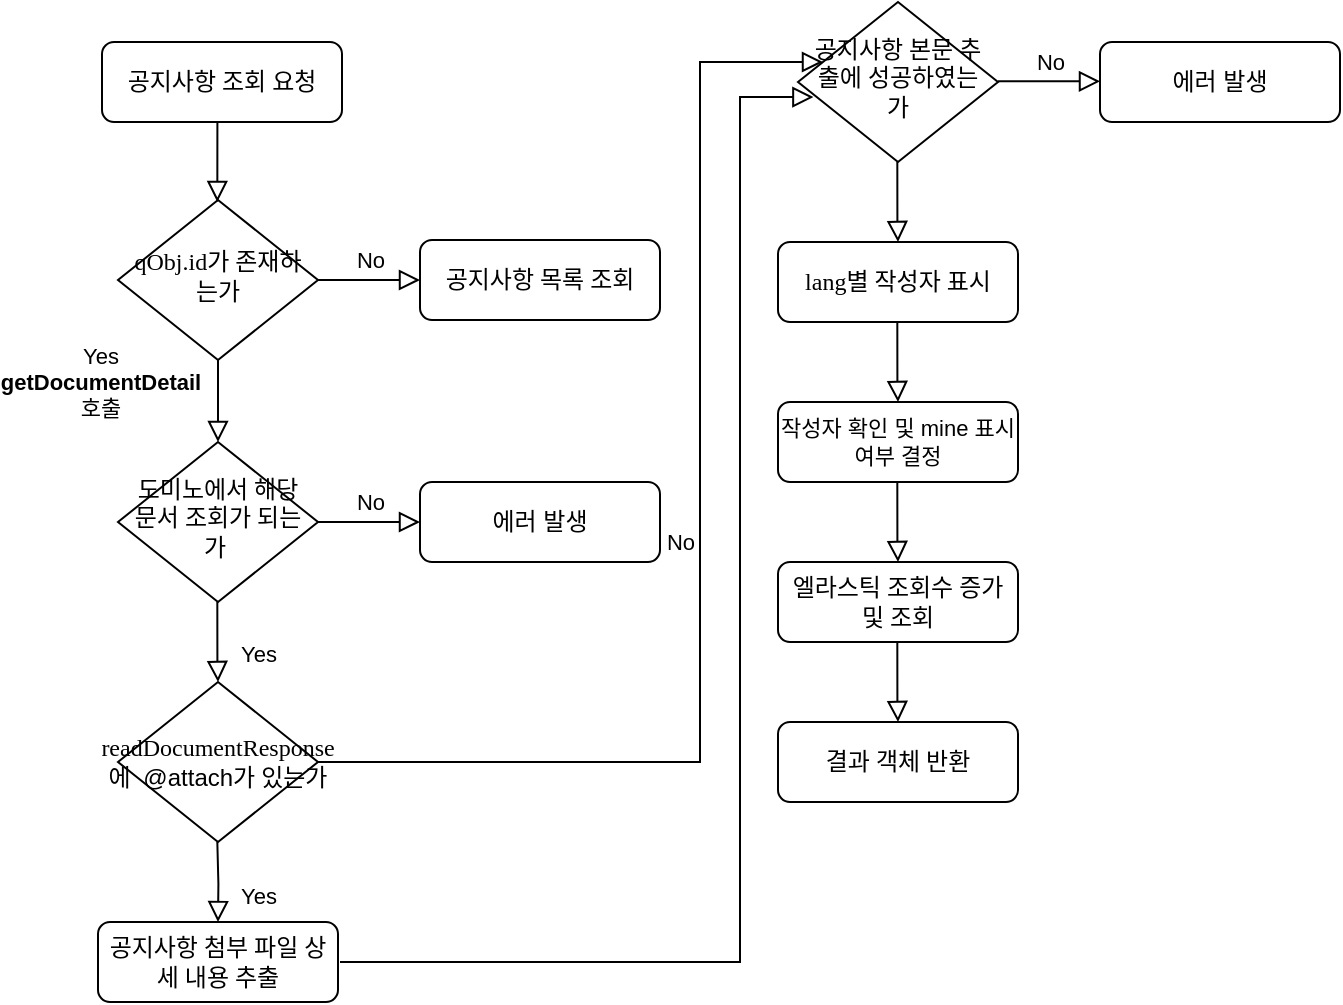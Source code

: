 <mxfile version="24.2.8" type="github" pages="2">
  <diagram id="C5RBs43oDa-KdzZeNtuy" name="Page-1">
    <mxGraphModel grid="1" page="1" gridSize="10" guides="1" tooltips="1" connect="1" arrows="1" fold="1" pageScale="1" pageWidth="827" pageHeight="1169" math="0" shadow="0">
      <root>
        <mxCell id="WIyWlLk6GJQsqaUBKTNV-0" />
        <mxCell id="WIyWlLk6GJQsqaUBKTNV-1" parent="WIyWlLk6GJQsqaUBKTNV-0" />
        <mxCell id="WIyWlLk6GJQsqaUBKTNV-3" value="&lt;p style=&quot;margin-top: 0pt; margin-bottom: 0pt; margin-left: 0in; direction: ltr; unicode-bidi: embed;&quot;&gt;&lt;span style=&quot;font-family: &amp;quot;맑은 고딕&amp;quot;;&quot;&gt;&lt;font style=&quot;font-size: 12px;&quot;&gt;공지사항 조회 요청&lt;/font&gt;&lt;/span&gt;&lt;/p&gt;" style="rounded=1;whiteSpace=wrap;html=1;fontSize=11;glass=0;strokeWidth=1;shadow=0;" parent="WIyWlLk6GJQsqaUBKTNV-1" vertex="1">
          <mxGeometry x="161" y="80" width="120" height="40" as="geometry" />
        </mxCell>
        <mxCell id="WIyWlLk6GJQsqaUBKTNV-4" value="Yes&lt;div&gt;&lt;b&gt;getDocumentDetail&lt;/b&gt;&lt;/div&gt;&lt;div&gt;호출&lt;/div&gt;" style="rounded=0;html=1;jettySize=auto;orthogonalLoop=1;fontSize=11;endArrow=block;endFill=0;endSize=8;strokeWidth=1;shadow=0;labelBackgroundColor=none;edgeStyle=orthogonalEdgeStyle;entryX=0.5;entryY=0;entryDx=0;entryDy=0;exitX=0.5;exitY=1;exitDx=0;exitDy=0;" parent="WIyWlLk6GJQsqaUBKTNV-1" source="WIyWlLk6GJQsqaUBKTNV-6" target="WIyWlLk6GJQsqaUBKTNV-10" edge="1">
          <mxGeometry x="-0.463" y="-59" relative="1" as="geometry">
            <mxPoint as="offset" />
            <mxPoint x="218" y="240.0" as="sourcePoint" />
            <mxPoint x="219.034" y="290.028" as="targetPoint" />
          </mxGeometry>
        </mxCell>
        <mxCell id="WIyWlLk6GJQsqaUBKTNV-5" value="No" style="edgeStyle=orthogonalEdgeStyle;rounded=0;html=1;jettySize=auto;orthogonalLoop=1;fontSize=11;endArrow=block;endFill=0;endSize=8;strokeWidth=1;shadow=0;labelBackgroundColor=none;" parent="WIyWlLk6GJQsqaUBKTNV-1" source="WIyWlLk6GJQsqaUBKTNV-6" target="WIyWlLk6GJQsqaUBKTNV-7" edge="1">
          <mxGeometry y="10" relative="1" as="geometry">
            <mxPoint as="offset" />
          </mxGeometry>
        </mxCell>
        <mxCell id="WIyWlLk6GJQsqaUBKTNV-6" value="&lt;p style=&quot;margin-top: 0pt; margin-bottom: 0pt; margin-left: 0in; direction: ltr; unicode-bidi: embed;&quot;&gt;&lt;span style=&quot;font-family: &amp;quot;맑은 고딕&amp;quot;;&quot;&gt;qObj.id&lt;/span&gt;&lt;span style=&quot;font-family: &amp;quot;맑은 고딕&amp;quot;;&quot;&gt;가 존재하는가&lt;/span&gt;&lt;/p&gt;" style="rhombus;whiteSpace=wrap;html=1;shadow=0;fontFamily=Helvetica;fontSize=12;align=center;strokeWidth=1;spacing=6;spacingTop=-4;" parent="WIyWlLk6GJQsqaUBKTNV-1" vertex="1">
          <mxGeometry x="169" y="159" width="100" height="80" as="geometry" />
        </mxCell>
        <mxCell id="WIyWlLk6GJQsqaUBKTNV-7" value="&lt;p style=&quot;margin-top: 0pt; margin-bottom: 0pt; margin-left: 0in; direction: ltr; unicode-bidi: embed;&quot;&gt;&lt;span style=&quot;font-family: &amp;quot;맑은 고딕&amp;quot;;&quot;&gt;&lt;font style=&quot;font-size: 12px;&quot;&gt;공지사항 목록 조회&lt;/font&gt;&lt;/span&gt;&lt;/p&gt;" style="rounded=1;whiteSpace=wrap;html=1;fontSize=12;glass=0;strokeWidth=1;shadow=0;" parent="WIyWlLk6GJQsqaUBKTNV-1" vertex="1">
          <mxGeometry x="320" y="179" width="120" height="40" as="geometry" />
        </mxCell>
        <mxCell id="WIyWlLk6GJQsqaUBKTNV-8" value="Yes" style="rounded=0;html=1;jettySize=auto;orthogonalLoop=1;fontSize=11;endArrow=block;endFill=0;endSize=8;strokeWidth=1;shadow=0;labelBackgroundColor=none;edgeStyle=orthogonalEdgeStyle;entryX=0.5;entryY=0;entryDx=0;entryDy=0;" parent="WIyWlLk6GJQsqaUBKTNV-1" target="US4XQxfpLDW0VNZ6Fe32-0" edge="1">
          <mxGeometry x="0.333" y="20" relative="1" as="geometry">
            <mxPoint as="offset" />
            <mxPoint x="218.66" y="360" as="sourcePoint" />
            <mxPoint x="218" y="400.0" as="targetPoint" />
            <Array as="points">
              <mxPoint x="219" y="390" />
              <mxPoint x="219" y="390" />
            </Array>
          </mxGeometry>
        </mxCell>
        <mxCell id="WIyWlLk6GJQsqaUBKTNV-9" value="No" style="edgeStyle=orthogonalEdgeStyle;rounded=0;html=1;jettySize=auto;orthogonalLoop=1;fontSize=11;endArrow=block;endFill=0;endSize=8;strokeWidth=1;shadow=0;labelBackgroundColor=none;" parent="WIyWlLk6GJQsqaUBKTNV-1" source="WIyWlLk6GJQsqaUBKTNV-10" target="WIyWlLk6GJQsqaUBKTNV-12" edge="1">
          <mxGeometry y="10" relative="1" as="geometry">
            <mxPoint as="offset" />
          </mxGeometry>
        </mxCell>
        <mxCell id="WIyWlLk6GJQsqaUBKTNV-10" value="&lt;p style=&quot;margin-top: 0pt; margin-bottom: 0pt; margin-left: 0in; direction: ltr; unicode-bidi: embed;&quot;&gt;&lt;span style=&quot;font-family: &amp;quot;맑은 고딕&amp;quot;;&quot;&gt;도미노에서 해당 문서&lt;/span&gt;&lt;span style=&quot;font-family: &amp;quot;맑은 고딕&amp;quot;;&quot;&gt;&amp;nbsp;조회가 되는가&amp;nbsp;&lt;/span&gt;&lt;/p&gt;" style="rhombus;whiteSpace=wrap;html=1;shadow=0;fontFamily=Helvetica;fontSize=12;align=center;strokeWidth=1;spacing=6;spacingTop=-4;" parent="WIyWlLk6GJQsqaUBKTNV-1" vertex="1">
          <mxGeometry x="169" y="280" width="100" height="80" as="geometry" />
        </mxCell>
        <mxCell id="WIyWlLk6GJQsqaUBKTNV-12" value="에러 발생" style="rounded=1;whiteSpace=wrap;html=1;fontSize=12;glass=0;strokeWidth=1;shadow=0;" parent="WIyWlLk6GJQsqaUBKTNV-1" vertex="1">
          <mxGeometry x="320" y="300" width="120" height="40" as="geometry" />
        </mxCell>
        <mxCell id="US4XQxfpLDW0VNZ6Fe32-0" value="&lt;p style=&quot;margin-top: 0pt; margin-bottom: 0pt; margin-left: 0in; direction: ltr; unicode-bidi: embed;&quot;&gt;&lt;span style=&quot;font-family: &amp;quot;맑은 고딕&amp;quot;;&quot;&gt;&lt;font style=&quot;font-size: 12px;&quot;&gt;readDocumentResponse&lt;/font&gt;&lt;/span&gt;&lt;/p&gt;&lt;p style=&quot;margin-top: 0pt; margin-bottom: 0pt; margin-left: 0in; direction: ltr; unicode-bidi: embed;&quot;&gt;&lt;span style=&quot;font-family: &amp;quot;맑은 고딕&amp;quot;;&quot;&gt;&lt;font style=&quot;font-size: 12px;&quot;&gt;에&amp;nbsp;&lt;/font&gt;&lt;/span&gt; @attach가&lt;span style=&quot;font-family: &amp;quot;맑은 고딕&amp;quot;;&quot;&gt;&lt;font style=&quot;font-size: 12px;&quot;&gt;&amp;nbsp;있는가&lt;/font&gt;&lt;/span&gt;&lt;/p&gt;" style="rhombus;whiteSpace=wrap;html=1;" vertex="1" parent="WIyWlLk6GJQsqaUBKTNV-1">
          <mxGeometry x="169" y="400" width="100" height="80" as="geometry" />
        </mxCell>
        <mxCell id="US4XQxfpLDW0VNZ6Fe32-2" value="Yes" style="rounded=0;html=1;jettySize=auto;orthogonalLoop=1;fontSize=11;endArrow=block;endFill=0;endSize=8;strokeWidth=1;shadow=0;labelBackgroundColor=none;edgeStyle=orthogonalEdgeStyle;" edge="1" parent="WIyWlLk6GJQsqaUBKTNV-1">
          <mxGeometry x="0.333" y="20" relative="1" as="geometry">
            <mxPoint as="offset" />
            <mxPoint x="218.66" y="480" as="sourcePoint" />
            <mxPoint x="219" y="520" as="targetPoint" />
          </mxGeometry>
        </mxCell>
        <mxCell id="US4XQxfpLDW0VNZ6Fe32-4" value="&lt;p style=&quot;margin-top: 0pt; margin-bottom: 0pt; margin-left: 0in; direction: ltr; unicode-bidi: embed;&quot;&gt;&lt;font face=&quot;맑은 고딕&quot;&gt;공지사항 첨부 파일 상세 내용 추출&lt;/font&gt;&lt;/p&gt;" style="rounded=1;whiteSpace=wrap;html=1;fontSize=12;glass=0;strokeWidth=1;shadow=0;" vertex="1" parent="WIyWlLk6GJQsqaUBKTNV-1">
          <mxGeometry x="159" y="520" width="120" height="40" as="geometry" />
        </mxCell>
        <mxCell id="US4XQxfpLDW0VNZ6Fe32-6" value="" style="rounded=0;html=1;jettySize=auto;orthogonalLoop=1;fontSize=11;endArrow=block;endFill=0;endSize=8;strokeWidth=1;shadow=0;labelBackgroundColor=none;edgeStyle=orthogonalEdgeStyle;" edge="1" parent="WIyWlLk6GJQsqaUBKTNV-1">
          <mxGeometry x="0.5" y="-50" relative="1" as="geometry">
            <mxPoint as="offset" />
            <mxPoint x="220" y="120" as="sourcePoint" />
            <mxPoint x="218.66" y="160" as="targetPoint" />
            <Array as="points">
              <mxPoint x="219" y="120" />
            </Array>
          </mxGeometry>
        </mxCell>
        <mxCell id="US4XQxfpLDW0VNZ6Fe32-7" value="No" style="edgeStyle=orthogonalEdgeStyle;rounded=0;html=1;jettySize=auto;orthogonalLoop=1;fontSize=11;endArrow=block;endFill=0;endSize=8;strokeWidth=1;shadow=0;labelBackgroundColor=none;" edge="1" target="US4XQxfpLDW0VNZ6Fe32-12" parent="WIyWlLk6GJQsqaUBKTNV-1">
          <mxGeometry y="10" relative="1" as="geometry">
            <mxPoint as="offset" />
            <mxPoint x="269" y="440" as="sourcePoint" />
            <mxPoint x="480" y="90.0" as="targetPoint" />
            <Array as="points">
              <mxPoint x="460" y="440" />
              <mxPoint x="460" y="90" />
            </Array>
          </mxGeometry>
        </mxCell>
        <mxCell id="US4XQxfpLDW0VNZ6Fe32-10" value="" style="edgeStyle=orthogonalEdgeStyle;rounded=0;html=1;jettySize=auto;orthogonalLoop=1;fontSize=11;endArrow=block;endFill=0;endSize=8;strokeWidth=1;shadow=0;labelBackgroundColor=none;entryX=0.077;entryY=0.594;entryDx=0;entryDy=0;entryPerimeter=0;" edge="1" parent="WIyWlLk6GJQsqaUBKTNV-1" target="US4XQxfpLDW0VNZ6Fe32-12">
          <mxGeometry y="10" relative="1" as="geometry">
            <mxPoint as="offset" />
            <mxPoint x="280" y="540" as="sourcePoint" />
            <mxPoint x="480" y="110" as="targetPoint" />
            <Array as="points">
              <mxPoint x="480" y="540" />
              <mxPoint x="480" y="108" />
            </Array>
          </mxGeometry>
        </mxCell>
        <mxCell id="US4XQxfpLDW0VNZ6Fe32-12" value="&lt;p style=&quot;margin-top: 0pt; margin-bottom: 0pt; margin-left: 0in; direction: ltr; unicode-bidi: embed;&quot;&gt;&lt;font face=&quot;맑은 고딕&quot;&gt;공지사항 본문 추출에 성공하였는가&lt;/font&gt;&lt;/p&gt;" style="rhombus;whiteSpace=wrap;html=1;shadow=0;fontFamily=Helvetica;fontSize=12;align=center;strokeWidth=1;spacing=6;spacingTop=-4;" vertex="1" parent="WIyWlLk6GJQsqaUBKTNV-1">
          <mxGeometry x="509" y="60" width="100" height="80" as="geometry" />
        </mxCell>
        <mxCell id="US4XQxfpLDW0VNZ6Fe32-14" value="" style="rounded=0;html=1;jettySize=auto;orthogonalLoop=1;fontSize=11;endArrow=block;endFill=0;endSize=8;strokeWidth=1;shadow=0;labelBackgroundColor=none;edgeStyle=orthogonalEdgeStyle;entryX=0.5;entryY=0;entryDx=0;entryDy=0;" edge="1" parent="WIyWlLk6GJQsqaUBKTNV-1">
          <mxGeometry x="0.333" y="20" relative="1" as="geometry">
            <mxPoint as="offset" />
            <mxPoint x="558.66" y="140" as="sourcePoint" />
            <mxPoint x="559" y="180" as="targetPoint" />
            <Array as="points">
              <mxPoint x="559" y="170" />
              <mxPoint x="559" y="170" />
            </Array>
          </mxGeometry>
        </mxCell>
        <mxCell id="US4XQxfpLDW0VNZ6Fe32-15" value="No" style="edgeStyle=orthogonalEdgeStyle;rounded=0;html=1;jettySize=auto;orthogonalLoop=1;fontSize=11;endArrow=block;endFill=0;endSize=8;strokeWidth=1;shadow=0;labelBackgroundColor=none;" edge="1" parent="WIyWlLk6GJQsqaUBKTNV-1">
          <mxGeometry y="10" relative="1" as="geometry">
            <mxPoint as="offset" />
            <mxPoint x="609" y="99.66" as="sourcePoint" />
            <mxPoint x="660" y="99.66" as="targetPoint" />
          </mxGeometry>
        </mxCell>
        <mxCell id="US4XQxfpLDW0VNZ6Fe32-16" value="에러 발생" style="rounded=1;whiteSpace=wrap;html=1;fontSize=12;glass=0;strokeWidth=1;shadow=0;" vertex="1" parent="WIyWlLk6GJQsqaUBKTNV-1">
          <mxGeometry x="660" y="80" width="120" height="40" as="geometry" />
        </mxCell>
        <mxCell id="US4XQxfpLDW0VNZ6Fe32-21" value="&lt;p style=&quot;margin-top: 0pt; margin-bottom: 0pt; margin-left: 0in; direction: ltr; unicode-bidi: embed;&quot;&gt;&lt;font face=&quot;맑은 고딕&quot;&gt;&lt;span style=&quot;font-size: 12px;&quot;&gt;lang별 작성자 표시&lt;/span&gt;&lt;/font&gt;&lt;/p&gt;" style="rounded=1;whiteSpace=wrap;html=1;fontSize=11;glass=0;strokeWidth=1;shadow=0;" vertex="1" parent="WIyWlLk6GJQsqaUBKTNV-1">
          <mxGeometry x="499" y="180" width="120" height="40" as="geometry" />
        </mxCell>
        <mxCell id="US4XQxfpLDW0VNZ6Fe32-22" value="" style="rounded=0;html=1;jettySize=auto;orthogonalLoop=1;fontSize=11;endArrow=block;endFill=0;endSize=8;strokeWidth=1;shadow=0;labelBackgroundColor=none;edgeStyle=orthogonalEdgeStyle;entryX=0.5;entryY=0;entryDx=0;entryDy=0;" edge="1" parent="WIyWlLk6GJQsqaUBKTNV-1">
          <mxGeometry x="0.333" y="20" relative="1" as="geometry">
            <mxPoint as="offset" />
            <mxPoint x="558.66" y="220" as="sourcePoint" />
            <mxPoint x="559" y="260" as="targetPoint" />
            <Array as="points">
              <mxPoint x="559" y="250" />
              <mxPoint x="559" y="250" />
            </Array>
          </mxGeometry>
        </mxCell>
        <mxCell id="US4XQxfpLDW0VNZ6Fe32-23" value="&lt;p style=&quot;margin-top: 0pt; margin-bottom: 0pt; margin-left: 0in; direction: ltr; unicode-bidi: embed;&quot;&gt;작성자 확인 및 mine 표시 여부 결정&lt;br&gt;&lt;/p&gt;" style="rounded=1;whiteSpace=wrap;html=1;fontSize=11;glass=0;strokeWidth=1;shadow=0;" vertex="1" parent="WIyWlLk6GJQsqaUBKTNV-1">
          <mxGeometry x="499" y="260" width="120" height="40" as="geometry" />
        </mxCell>
        <mxCell id="US4XQxfpLDW0VNZ6Fe32-24" value="&lt;p style=&quot;margin-top: 0pt; margin-bottom: 0pt; margin-left: 0in; direction: ltr; unicode-bidi: embed;&quot;&gt;&lt;font face=&quot;맑은 고딕&quot;&gt;&lt;span style=&quot;font-size: 12px;&quot;&gt;엘라스틱 조회수 증가 및 조회&lt;/span&gt;&lt;/font&gt;&lt;/p&gt;" style="rounded=1;whiteSpace=wrap;html=1;fontSize=11;glass=0;strokeWidth=1;shadow=0;" vertex="1" parent="WIyWlLk6GJQsqaUBKTNV-1">
          <mxGeometry x="499" y="340" width="120" height="40" as="geometry" />
        </mxCell>
        <mxCell id="US4XQxfpLDW0VNZ6Fe32-25" value="" style="rounded=0;html=1;jettySize=auto;orthogonalLoop=1;fontSize=11;endArrow=block;endFill=0;endSize=8;strokeWidth=1;shadow=0;labelBackgroundColor=none;edgeStyle=orthogonalEdgeStyle;entryX=0.5;entryY=0;entryDx=0;entryDy=0;" edge="1" parent="WIyWlLk6GJQsqaUBKTNV-1">
          <mxGeometry x="0.333" y="20" relative="1" as="geometry">
            <mxPoint as="offset" />
            <mxPoint x="558.66" y="300" as="sourcePoint" />
            <mxPoint x="559" y="340" as="targetPoint" />
            <Array as="points">
              <mxPoint x="559" y="330" />
              <mxPoint x="559" y="330" />
            </Array>
          </mxGeometry>
        </mxCell>
        <mxCell id="US4XQxfpLDW0VNZ6Fe32-26" value="&lt;p style=&quot;margin-top: 0pt; margin-bottom: 0pt; margin-left: 0in; direction: ltr; unicode-bidi: embed;&quot;&gt;&lt;font face=&quot;맑은 고딕&quot;&gt;&lt;span style=&quot;font-size: 12px;&quot;&gt;결과 객체 반환&lt;/span&gt;&lt;/font&gt;&lt;/p&gt;" style="rounded=1;whiteSpace=wrap;html=1;fontSize=11;glass=0;strokeWidth=1;shadow=0;" vertex="1" parent="WIyWlLk6GJQsqaUBKTNV-1">
          <mxGeometry x="499" y="420" width="120" height="40" as="geometry" />
        </mxCell>
        <mxCell id="US4XQxfpLDW0VNZ6Fe32-27" value="" style="rounded=0;html=1;jettySize=auto;orthogonalLoop=1;fontSize=11;endArrow=block;endFill=0;endSize=8;strokeWidth=1;shadow=0;labelBackgroundColor=none;edgeStyle=orthogonalEdgeStyle;entryX=0.5;entryY=0;entryDx=0;entryDy=0;" edge="1" parent="WIyWlLk6GJQsqaUBKTNV-1">
          <mxGeometry x="0.333" y="20" relative="1" as="geometry">
            <mxPoint as="offset" />
            <mxPoint x="558.66" y="380" as="sourcePoint" />
            <mxPoint x="559" y="420" as="targetPoint" />
            <Array as="points">
              <mxPoint x="559" y="410" />
              <mxPoint x="559" y="410" />
            </Array>
          </mxGeometry>
        </mxCell>
      </root>
    </mxGraphModel>
  </diagram>
  <diagram id="73C-HQN8ylM7pgX_eZo4" name="페이지-2">
    <mxGraphModel dx="2390" dy="1287" grid="1" gridSize="10" guides="1" tooltips="1" connect="1" arrows="1" fold="1" page="1" pageScale="1" pageWidth="827" pageHeight="1169" math="0" shadow="0">
      <root>
        <mxCell id="0" />
        <mxCell id="1" parent="0" />
        <mxCell id="K5QqktvU2oKoEeErvkTJ-1" style="edgeStyle=orthogonalEdgeStyle;rounded=0;orthogonalLoop=1;jettySize=auto;html=1;exitX=0.5;exitY=1;exitDx=0;exitDy=0;entryX=0.5;entryY=0;entryDx=0;entryDy=0;" edge="1" parent="1" source="K5QqktvU2oKoEeErvkTJ-2" target="K5QqktvU2oKoEeErvkTJ-10">
          <mxGeometry relative="1" as="geometry" />
        </mxCell>
        <mxCell id="K5QqktvU2oKoEeErvkTJ-2" value="&lt;font style=&quot;font-size: 11px;&quot;&gt;상세보기에서 조회 수 요청&lt;/font&gt;" style="rounded=1;whiteSpace=wrap;html=1;" vertex="1" parent="1">
          <mxGeometry x="241" y="40" width="120" height="40" as="geometry" />
        </mxCell>
        <mxCell id="K5QqktvU2oKoEeErvkTJ-3" style="edgeStyle=orthogonalEdgeStyle;rounded=0;orthogonalLoop=1;jettySize=auto;html=1;entryX=0.5;entryY=0;entryDx=0;entryDy=0;" edge="1" parent="1" source="K5QqktvU2oKoEeErvkTJ-5" target="K5QqktvU2oKoEeErvkTJ-8">
          <mxGeometry relative="1" as="geometry">
            <Array as="points">
              <mxPoint x="201" y="380" />
            </Array>
          </mxGeometry>
        </mxCell>
        <mxCell id="K5QqktvU2oKoEeErvkTJ-4" style="edgeStyle=orthogonalEdgeStyle;rounded=0;orthogonalLoop=1;jettySize=auto;html=1;" edge="1" parent="1" source="K5QqktvU2oKoEeErvkTJ-5" target="K5QqktvU2oKoEeErvkTJ-15">
          <mxGeometry relative="1" as="geometry">
            <Array as="points">
              <mxPoint x="441" y="380" />
              <mxPoint x="441" y="60" />
            </Array>
          </mxGeometry>
        </mxCell>
        <mxCell id="K5QqktvU2oKoEeErvkTJ-5" value="&lt;font style=&quot;font-size: 11px;&quot;&gt;작성자일 경우&lt;/font&gt;" style="strokeWidth=2;html=1;shape=mxgraph.flowchart.decision;whiteSpace=wrap;" vertex="1" parent="1">
          <mxGeometry x="241" y="360" width="120" height="40" as="geometry" />
        </mxCell>
        <mxCell id="K5QqktvU2oKoEeErvkTJ-6" value="YES" style="text;html=1;align=center;verticalAlign=middle;resizable=0;points=[];autosize=1;strokeColor=none;fillColor=none;" vertex="1" parent="1">
          <mxGeometry x="151" y="380" width="50" height="30" as="geometry" />
        </mxCell>
        <mxCell id="K5QqktvU2oKoEeErvkTJ-7" value="NO" style="text;html=1;align=center;verticalAlign=middle;resizable=0;points=[];autosize=1;strokeColor=none;fillColor=none;" vertex="1" parent="1">
          <mxGeometry x="400" y="350" width="40" height="30" as="geometry" />
        </mxCell>
        <mxCell id="K5QqktvU2oKoEeErvkTJ-8" value="&lt;font style=&quot;font-size: 11px;&quot;&gt;종료&lt;/font&gt;" style="rounded=1;whiteSpace=wrap;html=1;" vertex="1" parent="1">
          <mxGeometry x="141" y="420" width="120" height="40" as="geometry" />
        </mxCell>
        <mxCell id="K5QqktvU2oKoEeErvkTJ-9" style="edgeStyle=orthogonalEdgeStyle;rounded=0;orthogonalLoop=1;jettySize=auto;html=1;entryX=0.5;entryY=0;entryDx=0;entryDy=0;" edge="1" parent="1" source="K5QqktvU2oKoEeErvkTJ-10" target="K5QqktvU2oKoEeErvkTJ-12">
          <mxGeometry relative="1" as="geometry" />
        </mxCell>
        <mxCell id="K5QqktvU2oKoEeErvkTJ-10" value="&lt;font style=&quot;font-size: 11px;&quot;&gt;&lt;span style=&quot;text-wrap: nowrap;&quot;&gt;getAggrQuery(dbPath, username, key_unid)&lt;/span&gt;&lt;br style=&quot;text-wrap: nowrap;&quot;&gt;&lt;span style=&quot;text-wrap: nowrap;&quot;&gt;로 options 생성&lt;/span&gt;&lt;/font&gt;" style="rounded=0;whiteSpace=wrap;html=1;" vertex="1" parent="1">
          <mxGeometry x="241" y="120" width="120" height="40" as="geometry" />
        </mxCell>
        <mxCell id="K5QqktvU2oKoEeErvkTJ-11" style="edgeStyle=orthogonalEdgeStyle;rounded=0;orthogonalLoop=1;jettySize=auto;html=1;entryX=0.5;entryY=0;entryDx=0;entryDy=0;" edge="1" parent="1" source="K5QqktvU2oKoEeErvkTJ-12" target="K5QqktvU2oKoEeErvkTJ-13">
          <mxGeometry relative="1" as="geometry" />
        </mxCell>
        <mxCell id="K5QqktvU2oKoEeErvkTJ-12" value="&lt;font style=&quot;font-size: 11px;&quot;&gt;생성된 options로 readDocReaderLog 호출&lt;/font&gt;" style="rounded=0;whiteSpace=wrap;html=1;" vertex="1" parent="1">
          <mxGeometry x="241" y="200" width="120" height="40" as="geometry" />
        </mxCell>
        <mxCell id="K5QqktvU2oKoEeErvkTJ-13" value="&lt;font style=&quot;font-size: 11px;&quot;&gt;결과 객체에 주입 후 반환&lt;/font&gt;" style="rounded=0;whiteSpace=wrap;html=1;" vertex="1" parent="1">
          <mxGeometry x="241" y="280" width="120" height="40" as="geometry" />
        </mxCell>
        <mxCell id="K5QqktvU2oKoEeErvkTJ-14" style="edgeStyle=orthogonalEdgeStyle;rounded=0;orthogonalLoop=1;jettySize=auto;html=1;entryX=0.5;entryY=0;entryDx=0;entryDy=0;entryPerimeter=0;" edge="1" parent="1" source="K5QqktvU2oKoEeErvkTJ-13" target="K5QqktvU2oKoEeErvkTJ-5">
          <mxGeometry relative="1" as="geometry" />
        </mxCell>
        <mxCell id="K5QqktvU2oKoEeErvkTJ-15" value="&lt;font style=&quot;font-size: 11px;&quot;&gt;qObj.orgdbuserdocumentdata&lt;/font&gt;" style="rounded=0;whiteSpace=wrap;html=1;" vertex="1" parent="1">
          <mxGeometry x="521" y="40" width="120" height="40" as="geometry" />
        </mxCell>
        <mxCell id="K5QqktvU2oKoEeErvkTJ-16" style="edgeStyle=orthogonalEdgeStyle;rounded=0;orthogonalLoop=1;jettySize=auto;html=1;" edge="1" parent="1" source="K5QqktvU2oKoEeErvkTJ-18" target="K5QqktvU2oKoEeErvkTJ-21">
          <mxGeometry relative="1" as="geometry" />
        </mxCell>
        <mxCell id="K5QqktvU2oKoEeErvkTJ-17" style="edgeStyle=orthogonalEdgeStyle;rounded=0;orthogonalLoop=1;jettySize=auto;html=1;entryX=0;entryY=0.5;entryDx=0;entryDy=0;" edge="1" parent="1" source="K5QqktvU2oKoEeErvkTJ-18" target="K5QqktvU2oKoEeErvkTJ-24">
          <mxGeometry relative="1" as="geometry">
            <Array as="points">
              <mxPoint x="481" y="140" />
              <mxPoint x="481" y="300" />
            </Array>
          </mxGeometry>
        </mxCell>
        <mxCell id="K5QqktvU2oKoEeErvkTJ-18" value="&lt;font style=&quot;font-size: 11px;&quot;&gt;qObj.orgdbuserdocumentdata의 각 키가 exceptionFieldList 배열에 존재하는가&lt;/font&gt;" style="strokeWidth=2;html=1;shape=mxgraph.flowchart.decision;whiteSpace=wrap;" vertex="1" parent="1">
          <mxGeometry x="521" y="120" width="120" height="40" as="geometry" />
        </mxCell>
        <mxCell id="K5QqktvU2oKoEeErvkTJ-19" style="edgeStyle=orthogonalEdgeStyle;rounded=0;orthogonalLoop=1;jettySize=auto;html=1;entryX=0.5;entryY=0;entryDx=0;entryDy=0;entryPerimeter=0;" edge="1" parent="1" source="K5QqktvU2oKoEeErvkTJ-15" target="K5QqktvU2oKoEeErvkTJ-18">
          <mxGeometry relative="1" as="geometry" />
        </mxCell>
        <mxCell id="K5QqktvU2oKoEeErvkTJ-20" style="edgeStyle=orthogonalEdgeStyle;rounded=0;orthogonalLoop=1;jettySize=auto;html=1;entryX=0.5;entryY=0;entryDx=0;entryDy=0;" edge="1" parent="1" source="K5QqktvU2oKoEeErvkTJ-21" target="K5QqktvU2oKoEeErvkTJ-24">
          <mxGeometry relative="1" as="geometry" />
        </mxCell>
        <mxCell id="K5QqktvU2oKoEeErvkTJ-21" value="&lt;font style=&quot;font-size: 11px;&quot;&gt;LangToObj를 통해 객체나 배열로 변환&lt;/font&gt;" style="rounded=0;whiteSpace=wrap;html=1;" vertex="1" parent="1">
          <mxGeometry x="521" y="200" width="120" height="40" as="geometry" />
        </mxCell>
        <mxCell id="K5QqktvU2oKoEeErvkTJ-22" value="True" style="text;html=1;align=center;verticalAlign=middle;resizable=0;points=[];autosize=1;strokeColor=none;fillColor=none;" vertex="1" parent="1">
          <mxGeometry x="576" y="168" width="50" height="30" as="geometry" />
        </mxCell>
        <mxCell id="K5QqktvU2oKoEeErvkTJ-23" style="edgeStyle=orthogonalEdgeStyle;rounded=0;orthogonalLoop=1;jettySize=auto;html=1;exitX=1;exitY=0.5;exitDx=0;exitDy=0;entryX=1;entryY=0.5;entryDx=0;entryDy=0;entryPerimeter=0;" edge="1" parent="1" source="K5QqktvU2oKoEeErvkTJ-21" target="K5QqktvU2oKoEeErvkTJ-18">
          <mxGeometry relative="1" as="geometry">
            <Array as="points">
              <mxPoint x="681" y="220" />
              <mxPoint x="681" y="140" />
            </Array>
          </mxGeometry>
        </mxCell>
        <mxCell id="K5QqktvU2oKoEeErvkTJ-24" value="&lt;font style=&quot;font-size: 11px;&quot;&gt;writeDocReaderLog를 호출하여 조회수 기록&lt;/font&gt;" style="rounded=0;whiteSpace=wrap;html=1;" vertex="1" parent="1">
          <mxGeometry x="521" y="280" width="120" height="40" as="geometry" />
        </mxCell>
        <mxCell id="K5QqktvU2oKoEeErvkTJ-25" value="false" style="text;html=1;align=center;verticalAlign=middle;resizable=0;points=[];autosize=1;strokeColor=none;fillColor=none;" vertex="1" parent="1">
          <mxGeometry x="476" y="246" width="50" height="30" as="geometry" />
        </mxCell>
        <mxCell id="K5QqktvU2oKoEeErvkTJ-26" value="&lt;span style=&quot;color: rgb(0, 0, 0); font-family: Helvetica; font-size: 11px; font-style: normal; font-variant-ligatures: normal; font-variant-caps: normal; font-weight: 400; letter-spacing: normal; orphans: 2; text-align: center; text-indent: 0px; text-transform: none; widows: 2; word-spacing: 0px; -webkit-text-stroke-width: 0px; white-space: normal; background-color: rgb(251, 251, 251); text-decoration-thickness: initial; text-decoration-style: initial; text-decoration-color: initial; display: inline !important; float: none;&quot;&gt;readDocReaderLog&lt;/span&gt;&lt;br&gt;호출" style="rounded=1;whiteSpace=wrap;html=1;" vertex="1" parent="1">
          <mxGeometry x="240" y="560" width="120" height="40" as="geometry" />
        </mxCell>
        <mxCell id="K5QqktvU2oKoEeErvkTJ-27" value="Promise 생성 시작" style="rounded=0;whiteSpace=wrap;html=1;" vertex="1" parent="1">
          <mxGeometry x="240" y="640" width="120" height="40" as="geometry" />
        </mxCell>
        <mxCell id="K5QqktvU2oKoEeErvkTJ-28" value="HTTP 요청&lt;br&gt;(request)" style="rounded=0;whiteSpace=wrap;html=1;" vertex="1" parent="1">
          <mxGeometry x="240" y="720" width="120" height="40" as="geometry" />
        </mxCell>
        <mxCell id="K5QqktvU2oKoEeErvkTJ-29" value="" style="endArrow=classic;html=1;rounded=0;entryX=0.5;entryY=0;entryDx=0;entryDy=0;" edge="1" parent="1" target="K5QqktvU2oKoEeErvkTJ-27">
          <mxGeometry width="50" height="50" relative="1" as="geometry">
            <mxPoint x="300" y="600" as="sourcePoint" />
            <mxPoint x="350" y="550" as="targetPoint" />
          </mxGeometry>
        </mxCell>
        <mxCell id="K5QqktvU2oKoEeErvkTJ-30" value="" style="endArrow=classic;html=1;rounded=0;entryX=0.5;entryY=0;entryDx=0;entryDy=0;" edge="1" parent="1">
          <mxGeometry width="50" height="50" relative="1" as="geometry">
            <mxPoint x="299.66" y="680" as="sourcePoint" />
            <mxPoint x="299.66" y="720" as="targetPoint" />
          </mxGeometry>
        </mxCell>
        <mxCell id="K5QqktvU2oKoEeErvkTJ-32" value="response.statusCode == 200" style="strokeWidth=2;html=1;shape=mxgraph.flowchart.decision;whiteSpace=wrap;" vertex="1" parent="1">
          <mxGeometry x="241" y="800" width="119" height="40" as="geometry" />
        </mxCell>
        <mxCell id="K5QqktvU2oKoEeErvkTJ-33" value="" style="endArrow=classic;html=1;rounded=0;entryX=0.5;entryY=0;entryDx=0;entryDy=0;" edge="1" parent="1">
          <mxGeometry width="50" height="50" relative="1" as="geometry">
            <mxPoint x="299.66" y="760" as="sourcePoint" />
            <mxPoint x="299.66" y="800" as="targetPoint" />
          </mxGeometry>
        </mxCell>
        <mxCell id="K5QqktvU2oKoEeErvkTJ-35" value="" style="endArrow=classic;html=1;rounded=0;entryX=0.5;entryY=0;entryDx=0;entryDy=0;" edge="1" parent="1">
          <mxGeometry width="50" height="50" relative="1" as="geometry">
            <mxPoint x="300.66" y="840" as="sourcePoint" />
            <mxPoint x="300.66" y="880" as="targetPoint" />
          </mxGeometry>
        </mxCell>
        <mxCell id="K5QqktvU2oKoEeErvkTJ-36" value="응답을 JSON으로 파싱파여 각 응답에 대한집계 aggregations에 할당" style="rounded=0;whiteSpace=wrap;html=1;" vertex="1" parent="1">
          <mxGeometry x="240" y="880" width="120" height="40" as="geometry" />
        </mxCell>
        <mxCell id="K5QqktvU2oKoEeErvkTJ-38" value="source의 flag에 따라 각 query 결과 매핑" style="strokeWidth=2;html=1;shape=mxgraph.flowchart.decision;whiteSpace=wrap;" vertex="1" parent="1">
          <mxGeometry x="240" y="960" width="120" height="40" as="geometry" />
        </mxCell>
        <mxCell id="K5QqktvU2oKoEeErvkTJ-39" value="" style="endArrow=classic;html=1;rounded=0;entryX=0.5;entryY=0;entryDx=0;entryDy=0;" edge="1" parent="1">
          <mxGeometry width="50" height="50" relative="1" as="geometry">
            <mxPoint x="300.66" y="920" as="sourcePoint" />
            <mxPoint x="300.66" y="960" as="targetPoint" />
          </mxGeometry>
        </mxCell>
        <mxCell id="K5QqktvU2oKoEeErvkTJ-40" value="key_unid 배열을 사용하여 여러 aggregations 계산 및 할당" style="rounded=0;whiteSpace=wrap;html=1;" vertex="1" parent="1">
          <mxGeometry x="440" y="560" width="120" height="40" as="geometry" />
        </mxCell>
        <mxCell id="K5QqktvU2oKoEeErvkTJ-41" value="" style="endArrow=classic;html=1;rounded=0;entryX=0;entryY=0.5;entryDx=0;entryDy=0;" edge="1" parent="1" target="K5QqktvU2oKoEeErvkTJ-40">
          <mxGeometry width="50" height="50" relative="1" as="geometry">
            <mxPoint x="361" y="980" as="sourcePoint" />
            <mxPoint x="411" y="930" as="targetPoint" />
            <Array as="points">
              <mxPoint x="400" y="980" />
              <mxPoint x="400" y="580" />
            </Array>
          </mxGeometry>
        </mxCell>
        <mxCell id="K5QqktvU2oKoEeErvkTJ-43" value="기본 결과 객체 반환" style="rounded=1;whiteSpace=wrap;html=1;" vertex="1" parent="1">
          <mxGeometry x="80" y="960" width="120" height="40" as="geometry" />
        </mxCell>
        <mxCell id="K5QqktvU2oKoEeErvkTJ-44" value="" style="endArrow=classic;html=1;rounded=0;entryX=0.5;entryY=0;entryDx=0;entryDy=0;" edge="1" parent="1" target="K5QqktvU2oKoEeErvkTJ-43">
          <mxGeometry width="50" height="50" relative="1" as="geometry">
            <mxPoint x="240" y="820" as="sourcePoint" />
            <mxPoint x="151" y="840" as="targetPoint" />
            <Array as="points">
              <mxPoint x="140" y="820" />
            </Array>
          </mxGeometry>
        </mxCell>
        <mxCell id="K5QqktvU2oKoEeErvkTJ-45" value="True" style="text;html=1;align=center;verticalAlign=middle;resizable=0;points=[];autosize=1;strokeColor=none;fillColor=none;" vertex="1" parent="1">
          <mxGeometry x="300" y="840" width="50" height="30" as="geometry" />
        </mxCell>
        <mxCell id="K5QqktvU2oKoEeErvkTJ-46" value="False" style="text;html=1;align=center;verticalAlign=middle;resizable=0;points=[];autosize=1;strokeColor=none;fillColor=none;" vertex="1" parent="1">
          <mxGeometry x="141" y="788" width="50" height="30" as="geometry" />
        </mxCell>
        <mxCell id="K5QqktvU2oKoEeErvkTJ-47" value="True" style="text;html=1;align=center;verticalAlign=middle;resizable=0;points=[];autosize=1;strokeColor=none;fillColor=none;" vertex="1" parent="1">
          <mxGeometry x="363" y="975" width="50" height="30" as="geometry" />
        </mxCell>
        <mxCell id="q_ZWt1Ljccdp8WJ-Bwx5-11" style="edgeStyle=orthogonalEdgeStyle;rounded=0;orthogonalLoop=1;jettySize=auto;html=1;entryX=0.5;entryY=0;entryDx=0;entryDy=0;" edge="1" parent="1" source="K5QqktvU2oKoEeErvkTJ-48" target="K5QqktvU2oKoEeErvkTJ-49">
          <mxGeometry relative="1" as="geometry" />
        </mxCell>
        <mxCell id="K5QqktvU2oKoEeErvkTJ-48" value="최종 결과 데이터 구성" style="rounded=0;whiteSpace=wrap;html=1;" vertex="1" parent="1">
          <mxGeometry x="440" y="640" width="120" height="40" as="geometry" />
        </mxCell>
        <mxCell id="K5QqktvU2oKoEeErvkTJ-49" value="구성된 데이터 resolve" style="rounded=1;whiteSpace=wrap;html=1;" vertex="1" parent="1">
          <mxGeometry x="440" y="720" width="120" height="40" as="geometry" />
        </mxCell>
        <mxCell id="K5QqktvU2oKoEeErvkTJ-50" value="" style="endArrow=classic;html=1;rounded=0;entryX=0.5;entryY=0;entryDx=0;entryDy=0;" edge="1" parent="1" target="K5QqktvU2oKoEeErvkTJ-48">
          <mxGeometry width="50" height="50" relative="1" as="geometry">
            <mxPoint x="500" y="600" as="sourcePoint" />
            <mxPoint x="550" y="550" as="targetPoint" />
          </mxGeometry>
        </mxCell>
        <mxCell id="q_ZWt1Ljccdp8WJ-Bwx5-1" value="writeDocReaderLog&lt;br&gt;호출" style="rounded=1;whiteSpace=wrap;html=1;" vertex="1" parent="1">
          <mxGeometry x="1040" y="560" width="120" height="40" as="geometry" />
        </mxCell>
        <mxCell id="q_ZWt1Ljccdp8WJ-Bwx5-3" value="Promise 생성 시작" style="rounded=0;whiteSpace=wrap;html=1;" vertex="1" parent="1">
          <mxGeometry x="1040" y="640" width="120" height="40" as="geometry" />
        </mxCell>
        <mxCell id="q_ZWt1Ljccdp8WJ-Bwx5-4" value="" style="endArrow=classic;html=1;rounded=0;entryX=0.5;entryY=0;entryDx=0;entryDy=0;" edge="1" parent="1" target="q_ZWt1Ljccdp8WJ-Bwx5-3">
          <mxGeometry width="50" height="50" relative="1" as="geometry">
            <mxPoint x="1100" y="600" as="sourcePoint" />
            <mxPoint x="1150" y="550" as="targetPoint" />
          </mxGeometry>
        </mxCell>
        <mxCell id="q_ZWt1Ljccdp8WJ-Bwx5-7" value="" style="endArrow=classic;html=1;rounded=0;entryX=0.5;entryY=0;entryDx=0;entryDy=0;" edge="1" parent="1">
          <mxGeometry width="50" height="50" relative="1" as="geometry">
            <mxPoint x="1099.66" y="680" as="sourcePoint" />
            <mxPoint x="1099.66" y="720" as="targetPoint" />
          </mxGeometry>
        </mxCell>
        <mxCell id="q_ZWt1Ljccdp8WJ-Bwx5-31" style="edgeStyle=orthogonalEdgeStyle;rounded=0;orthogonalLoop=1;jettySize=auto;html=1;entryX=0.5;entryY=0;entryDx=0;entryDy=0;" edge="1" parent="1" source="q_ZWt1Ljccdp8WJ-Bwx5-8" target="q_ZWt1Ljccdp8WJ-Bwx5-30">
          <mxGeometry relative="1" as="geometry" />
        </mxCell>
        <mxCell id="q_ZWt1Ljccdp8WJ-Bwx5-8" value="key_unid" style="strokeWidth=2;html=1;shape=mxgraph.flowchart.decision;whiteSpace=wrap;" vertex="1" parent="1">
          <mxGeometry x="1040" y="720" width="120" height="40" as="geometry" />
        </mxCell>
        <mxCell id="q_ZWt1Ljccdp8WJ-Bwx5-14" style="edgeStyle=orthogonalEdgeStyle;rounded=0;orthogonalLoop=1;jettySize=auto;html=1;" edge="1" parent="1" source="q_ZWt1Ljccdp8WJ-Bwx5-9" target="q_ZWt1Ljccdp8WJ-Bwx5-10">
          <mxGeometry relative="1" as="geometry" />
        </mxCell>
        <mxCell id="q_ZWt1Ljccdp8WJ-Bwx5-32" style="edgeStyle=orthogonalEdgeStyle;rounded=0;orthogonalLoop=1;jettySize=auto;html=1;entryX=0.5;entryY=1;entryDx=0;entryDy=0;" edge="1" parent="1" source="q_ZWt1Ljccdp8WJ-Bwx5-9" target="q_ZWt1Ljccdp8WJ-Bwx5-30">
          <mxGeometry relative="1" as="geometry" />
        </mxCell>
        <mxCell id="q_ZWt1Ljccdp8WJ-Bwx5-9" value="dbPath" style="strokeWidth=2;html=1;shape=mxgraph.flowchart.decision;whiteSpace=wrap;" vertex="1" parent="1">
          <mxGeometry x="1040" y="800" width="120" height="40" as="geometry" />
        </mxCell>
        <mxCell id="q_ZWt1Ljccdp8WJ-Bwx5-17" style="edgeStyle=orthogonalEdgeStyle;rounded=0;orthogonalLoop=1;jettySize=auto;html=1;entryX=0.5;entryY=0;entryDx=0;entryDy=0;" edge="1" parent="1" source="q_ZWt1Ljccdp8WJ-Bwx5-10" target="q_ZWt1Ljccdp8WJ-Bwx5-16">
          <mxGeometry relative="1" as="geometry" />
        </mxCell>
        <mxCell id="q_ZWt1Ljccdp8WJ-Bwx5-10" value="userName 설정" style="rounded=0;whiteSpace=wrap;html=1;" vertex="1" parent="1">
          <mxGeometry x="1040" y="880" width="120" height="40" as="geometry" />
        </mxCell>
        <mxCell id="q_ZWt1Ljccdp8WJ-Bwx5-12" style="edgeStyle=orthogonalEdgeStyle;rounded=0;orthogonalLoop=1;jettySize=auto;html=1;entryX=0.5;entryY=0;entryDx=0;entryDy=0;entryPerimeter=0;" edge="1" parent="1" source="q_ZWt1Ljccdp8WJ-Bwx5-8" target="q_ZWt1Ljccdp8WJ-Bwx5-9">
          <mxGeometry relative="1" as="geometry" />
        </mxCell>
        <mxCell id="q_ZWt1Ljccdp8WJ-Bwx5-13" value="True" style="text;html=1;align=center;verticalAlign=middle;resizable=0;points=[];autosize=1;strokeColor=none;fillColor=none;" vertex="1" parent="1">
          <mxGeometry x="1095" y="768" width="50" height="30" as="geometry" />
        </mxCell>
        <mxCell id="q_ZWt1Ljccdp8WJ-Bwx5-15" value="True" style="text;html=1;align=center;verticalAlign=middle;resizable=0;points=[];autosize=1;strokeColor=none;fillColor=none;" vertex="1" parent="1">
          <mxGeometry x="1095" y="847" width="50" height="30" as="geometry" />
        </mxCell>
        <mxCell id="q_ZWt1Ljccdp8WJ-Bwx5-19" style="edgeStyle=orthogonalEdgeStyle;rounded=0;orthogonalLoop=1;jettySize=auto;html=1;entryX=0.5;entryY=0;entryDx=0;entryDy=0;" edge="1" parent="1" source="q_ZWt1Ljccdp8WJ-Bwx5-16" target="q_ZWt1Ljccdp8WJ-Bwx5-18">
          <mxGeometry relative="1" as="geometry" />
        </mxCell>
        <mxCell id="q_ZWt1Ljccdp8WJ-Bwx5-16" value="현재 날짜와 시간 설정" style="rounded=0;whiteSpace=wrap;html=1;" vertex="1" parent="1">
          <mxGeometry x="1040" y="960" width="120" height="40" as="geometry" />
        </mxCell>
        <mxCell id="q_ZWt1Ljccdp8WJ-Bwx5-22" style="edgeStyle=orthogonalEdgeStyle;rounded=0;orthogonalLoop=1;jettySize=auto;html=1;entryX=0;entryY=0.5;entryDx=0;entryDy=0;" edge="1" parent="1" source="q_ZWt1Ljccdp8WJ-Bwx5-18" target="q_ZWt1Ljccdp8WJ-Bwx5-20">
          <mxGeometry relative="1" as="geometry" />
        </mxCell>
        <mxCell id="q_ZWt1Ljccdp8WJ-Bwx5-18" value="eleastic 서버 설정" style="rounded=0;whiteSpace=wrap;html=1;" vertex="1" parent="1">
          <mxGeometry x="1040" y="1040" width="120" height="40" as="geometry" />
        </mxCell>
        <mxCell id="q_ZWt1Ljccdp8WJ-Bwx5-23" style="edgeStyle=orthogonalEdgeStyle;rounded=0;orthogonalLoop=1;jettySize=auto;html=1;entryX=0.5;entryY=0;entryDx=0;entryDy=0;" edge="1" parent="1" source="q_ZWt1Ljccdp8WJ-Bwx5-20" target="q_ZWt1Ljccdp8WJ-Bwx5-21">
          <mxGeometry relative="1" as="geometry" />
        </mxCell>
        <mxCell id="q_ZWt1Ljccdp8WJ-Bwx5-20" value="읽음 로그 데이터 생성" style="rounded=0;whiteSpace=wrap;html=1;" vertex="1" parent="1">
          <mxGeometry x="1280" y="560" width="120" height="40" as="geometry" />
        </mxCell>
        <mxCell id="q_ZWt1Ljccdp8WJ-Bwx5-25" style="edgeStyle=orthogonalEdgeStyle;rounded=0;orthogonalLoop=1;jettySize=auto;html=1;entryX=0.5;entryY=0;entryDx=0;entryDy=0;" edge="1" parent="1" source="q_ZWt1Ljccdp8WJ-Bwx5-21" target="q_ZWt1Ljccdp8WJ-Bwx5-24">
          <mxGeometry relative="1" as="geometry" />
        </mxCell>
        <mxCell id="q_ZWt1Ljccdp8WJ-Bwx5-21" value="클릭 로그 데이터 생성" style="rounded=0;whiteSpace=wrap;html=1;" vertex="1" parent="1">
          <mxGeometry x="1280" y="640" width="120" height="40" as="geometry" />
        </mxCell>
        <mxCell id="q_ZWt1Ljccdp8WJ-Bwx5-27" style="edgeStyle=orthogonalEdgeStyle;rounded=0;orthogonalLoop=1;jettySize=auto;html=1;entryX=0.5;entryY=0;entryDx=0;entryDy=0;" edge="1" parent="1" source="q_ZWt1Ljccdp8WJ-Bwx5-24" target="q_ZWt1Ljccdp8WJ-Bwx5-26">
          <mxGeometry relative="1" as="geometry" />
        </mxCell>
        <mxCell id="q_ZWt1Ljccdp8WJ-Bwx5-24" value="각 데이터 JSON으로 변환" style="rounded=0;whiteSpace=wrap;html=1;" vertex="1" parent="1">
          <mxGeometry x="1280" y="720" width="120" height="40" as="geometry" />
        </mxCell>
        <mxCell id="q_ZWt1Ljccdp8WJ-Bwx5-29" style="edgeStyle=orthogonalEdgeStyle;rounded=0;orthogonalLoop=1;jettySize=auto;html=1;entryX=0.5;entryY=0;entryDx=0;entryDy=0;" edge="1" parent="1" source="q_ZWt1Ljccdp8WJ-Bwx5-26" target="q_ZWt1Ljccdp8WJ-Bwx5-28">
          <mxGeometry relative="1" as="geometry" />
        </mxCell>
        <mxCell id="q_ZWt1Ljccdp8WJ-Bwx5-26" value="Http 요청 옵션 설정" style="rounded=0;whiteSpace=wrap;html=1;" vertex="1" parent="1">
          <mxGeometry x="1280" y="800" width="120" height="40" as="geometry" />
        </mxCell>
        <mxCell id="q_ZWt1Ljccdp8WJ-Bwx5-28" value="HTTP 요청&lt;br&gt;(request)" style="rounded=0;whiteSpace=wrap;html=1;" vertex="1" parent="1">
          <mxGeometry x="1280" y="880" width="120" height="40" as="geometry" />
        </mxCell>
        <mxCell id="q_ZWt1Ljccdp8WJ-Bwx5-30" value="reject&lt;br&gt;종료" style="rounded=1;whiteSpace=wrap;html=1;" vertex="1" parent="1">
          <mxGeometry x="880" y="760" width="120" height="40" as="geometry" />
        </mxCell>
        <mxCell id="q_ZWt1Ljccdp8WJ-Bwx5-33" value="False" style="text;html=1;align=center;verticalAlign=middle;resizable=0;points=[];autosize=1;strokeColor=none;fillColor=none;" vertex="1" parent="1">
          <mxGeometry x="995" y="768" width="50" height="30" as="geometry" />
        </mxCell>
        <mxCell id="q_ZWt1Ljccdp8WJ-Bwx5-37" style="edgeStyle=orthogonalEdgeStyle;rounded=0;orthogonalLoop=1;jettySize=auto;html=1;entryX=0.5;entryY=0;entryDx=0;entryDy=0;" edge="1" parent="1" source="q_ZWt1Ljccdp8WJ-Bwx5-34" target="q_ZWt1Ljccdp8WJ-Bwx5-36">
          <mxGeometry relative="1" as="geometry" />
        </mxCell>
        <mxCell id="q_ZWt1Ljccdp8WJ-Bwx5-34" value="error" style="strokeWidth=2;html=1;shape=mxgraph.flowchart.decision;whiteSpace=wrap;" vertex="1" parent="1">
          <mxGeometry x="1280" y="960" width="120" height="40" as="geometry" />
        </mxCell>
        <mxCell id="q_ZWt1Ljccdp8WJ-Bwx5-35" style="edgeStyle=orthogonalEdgeStyle;rounded=0;orthogonalLoop=1;jettySize=auto;html=1;entryX=0.5;entryY=0;entryDx=0;entryDy=0;entryPerimeter=0;" edge="1" parent="1" source="q_ZWt1Ljccdp8WJ-Bwx5-28" target="q_ZWt1Ljccdp8WJ-Bwx5-34">
          <mxGeometry relative="1" as="geometry" />
        </mxCell>
        <mxCell id="q_ZWt1Ljccdp8WJ-Bwx5-36" value="reject&lt;br&gt;종료" style="rounded=1;whiteSpace=wrap;html=1;" vertex="1" parent="1">
          <mxGeometry x="1280" y="1040" width="120" height="40" as="geometry" />
        </mxCell>
        <mxCell id="q_ZWt1Ljccdp8WJ-Bwx5-38" value="True" style="text;html=1;align=center;verticalAlign=middle;resizable=0;points=[];autosize=1;strokeColor=none;fillColor=none;" vertex="1" parent="1">
          <mxGeometry x="1295" y="1008" width="50" height="30" as="geometry" />
        </mxCell>
        <mxCell id="q_ZWt1Ljccdp8WJ-Bwx5-46" style="edgeStyle=orthogonalEdgeStyle;rounded=0;orthogonalLoop=1;jettySize=auto;html=1;entryX=0.5;entryY=0;entryDx=0;entryDy=0;" edge="1" parent="1" source="q_ZWt1Ljccdp8WJ-Bwx5-39" target="q_ZWt1Ljccdp8WJ-Bwx5-45">
          <mxGeometry relative="1" as="geometry" />
        </mxCell>
        <mxCell id="q_ZWt1Ljccdp8WJ-Bwx5-39" value="response.statusCode === 200" style="strokeWidth=2;html=1;shape=mxgraph.flowchart.decision;whiteSpace=wrap;" vertex="1" parent="1">
          <mxGeometry x="1480" y="560" width="120" height="40" as="geometry" />
        </mxCell>
        <mxCell id="q_ZWt1Ljccdp8WJ-Bwx5-40" style="edgeStyle=orthogonalEdgeStyle;rounded=0;orthogonalLoop=1;jettySize=auto;html=1;entryX=0;entryY=0.5;entryDx=0;entryDy=0;entryPerimeter=0;" edge="1" parent="1" source="q_ZWt1Ljccdp8WJ-Bwx5-34" target="q_ZWt1Ljccdp8WJ-Bwx5-39">
          <mxGeometry relative="1" as="geometry" />
        </mxCell>
        <mxCell id="q_ZWt1Ljccdp8WJ-Bwx5-41" value="False" style="text;html=1;align=center;verticalAlign=middle;resizable=0;points=[];autosize=1;strokeColor=none;fillColor=none;" vertex="1" parent="1">
          <mxGeometry x="1405" y="978" width="50" height="30" as="geometry" />
        </mxCell>
        <mxCell id="q_ZWt1Ljccdp8WJ-Bwx5-42" value="생성된 객체 resolve" style="rounded=1;whiteSpace=wrap;html=1;" vertex="1" parent="1">
          <mxGeometry x="1480" y="720" width="120" height="40" as="geometry" />
        </mxCell>
        <mxCell id="q_ZWt1Ljccdp8WJ-Bwx5-44" value="True" style="text;html=1;align=center;verticalAlign=middle;resizable=0;points=[];autosize=1;strokeColor=none;fillColor=none;" vertex="1" parent="1">
          <mxGeometry x="1540" y="610" width="50" height="30" as="geometry" />
        </mxCell>
        <mxCell id="q_ZWt1Ljccdp8WJ-Bwx5-47" style="edgeStyle=orthogonalEdgeStyle;rounded=0;orthogonalLoop=1;jettySize=auto;html=1;entryX=0.5;entryY=0;entryDx=0;entryDy=0;" edge="1" parent="1" source="q_ZWt1Ljccdp8WJ-Bwx5-45" target="q_ZWt1Ljccdp8WJ-Bwx5-42">
          <mxGeometry relative="1" as="geometry" />
        </mxCell>
        <mxCell id="q_ZWt1Ljccdp8WJ-Bwx5-45" value="결과 데이터 파싱 및 객체 저장" style="rounded=0;whiteSpace=wrap;html=1;" vertex="1" parent="1">
          <mxGeometry x="1480" y="640" width="120" height="40" as="geometry" />
        </mxCell>
      </root>
    </mxGraphModel>
  </diagram>
</mxfile>
